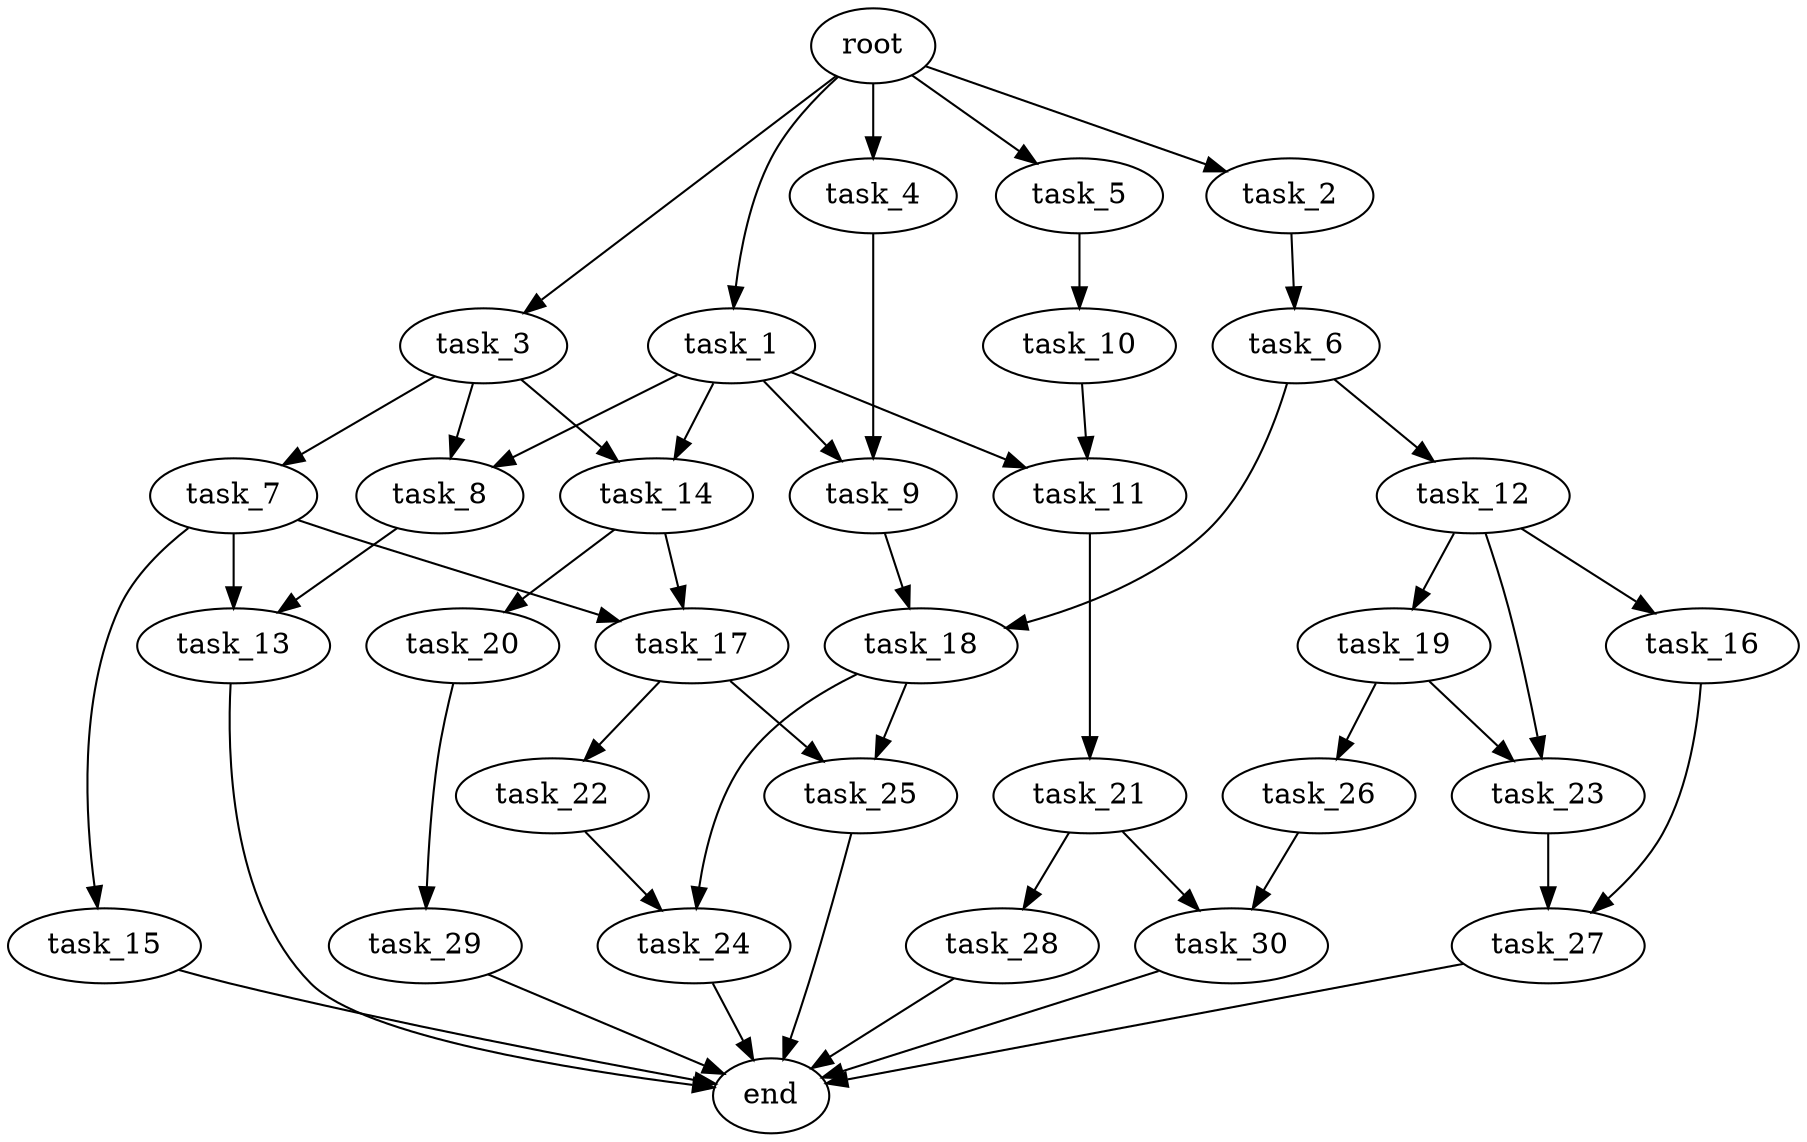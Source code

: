 digraph G {
  root [size="0.000000e+00"];
  task_1 [size="4.471234e+09"];
  task_2 [size="1.187950e+09"];
  task_3 [size="4.974236e+09"];
  task_4 [size="6.534077e+09"];
  task_5 [size="1.027331e+09"];
  task_6 [size="4.123973e+09"];
  task_7 [size="5.571753e+09"];
  task_8 [size="2.696985e+06"];
  task_9 [size="9.098646e+08"];
  task_10 [size="6.042429e+09"];
  task_11 [size="6.191042e+09"];
  task_12 [size="3.046675e+09"];
  task_13 [size="5.083869e+09"];
  task_14 [size="2.069306e+09"];
  task_15 [size="6.715072e+09"];
  task_16 [size="9.503601e+09"];
  task_17 [size="3.634061e+09"];
  task_18 [size="5.436979e+08"];
  task_19 [size="2.229958e+09"];
  task_20 [size="4.545145e+09"];
  task_21 [size="5.601948e+09"];
  task_22 [size="6.197960e+09"];
  task_23 [size="4.731864e+09"];
  task_24 [size="6.572015e+09"];
  task_25 [size="7.159419e+09"];
  task_26 [size="1.141120e+09"];
  task_27 [size="7.593440e+09"];
  task_28 [size="2.218249e+09"];
  task_29 [size="3.414230e+09"];
  task_30 [size="8.299009e+09"];
  end [size="0.000000e+00"];

  root -> task_1 [size="1.000000e-12"];
  root -> task_2 [size="1.000000e-12"];
  root -> task_3 [size="1.000000e-12"];
  root -> task_4 [size="1.000000e-12"];
  root -> task_5 [size="1.000000e-12"];
  task_1 -> task_8 [size="1.348493e+05"];
  task_1 -> task_9 [size="4.549323e+07"];
  task_1 -> task_11 [size="3.095521e+08"];
  task_1 -> task_14 [size="1.034653e+08"];
  task_2 -> task_6 [size="4.123973e+08"];
  task_3 -> task_7 [size="5.571753e+08"];
  task_3 -> task_8 [size="1.348493e+05"];
  task_3 -> task_14 [size="1.034653e+08"];
  task_4 -> task_9 [size="4.549323e+07"];
  task_5 -> task_10 [size="6.042429e+08"];
  task_6 -> task_12 [size="3.046675e+08"];
  task_6 -> task_18 [size="2.718489e+07"];
  task_7 -> task_13 [size="2.541935e+08"];
  task_7 -> task_15 [size="6.715072e+08"];
  task_7 -> task_17 [size="1.817031e+08"];
  task_8 -> task_13 [size="2.541935e+08"];
  task_9 -> task_18 [size="2.718489e+07"];
  task_10 -> task_11 [size="3.095521e+08"];
  task_11 -> task_21 [size="5.601948e+08"];
  task_12 -> task_16 [size="9.503601e+08"];
  task_12 -> task_19 [size="2.229958e+08"];
  task_12 -> task_23 [size="2.365932e+08"];
  task_13 -> end [size="1.000000e-12"];
  task_14 -> task_17 [size="1.817031e+08"];
  task_14 -> task_20 [size="4.545145e+08"];
  task_15 -> end [size="1.000000e-12"];
  task_16 -> task_27 [size="3.796720e+08"];
  task_17 -> task_22 [size="6.197960e+08"];
  task_17 -> task_25 [size="3.579710e+08"];
  task_18 -> task_24 [size="3.286007e+08"];
  task_18 -> task_25 [size="3.579710e+08"];
  task_19 -> task_23 [size="2.365932e+08"];
  task_19 -> task_26 [size="1.141120e+08"];
  task_20 -> task_29 [size="3.414230e+08"];
  task_21 -> task_28 [size="2.218249e+08"];
  task_21 -> task_30 [size="4.149504e+08"];
  task_22 -> task_24 [size="3.286007e+08"];
  task_23 -> task_27 [size="3.796720e+08"];
  task_24 -> end [size="1.000000e-12"];
  task_25 -> end [size="1.000000e-12"];
  task_26 -> task_30 [size="4.149504e+08"];
  task_27 -> end [size="1.000000e-12"];
  task_28 -> end [size="1.000000e-12"];
  task_29 -> end [size="1.000000e-12"];
  task_30 -> end [size="1.000000e-12"];
}

